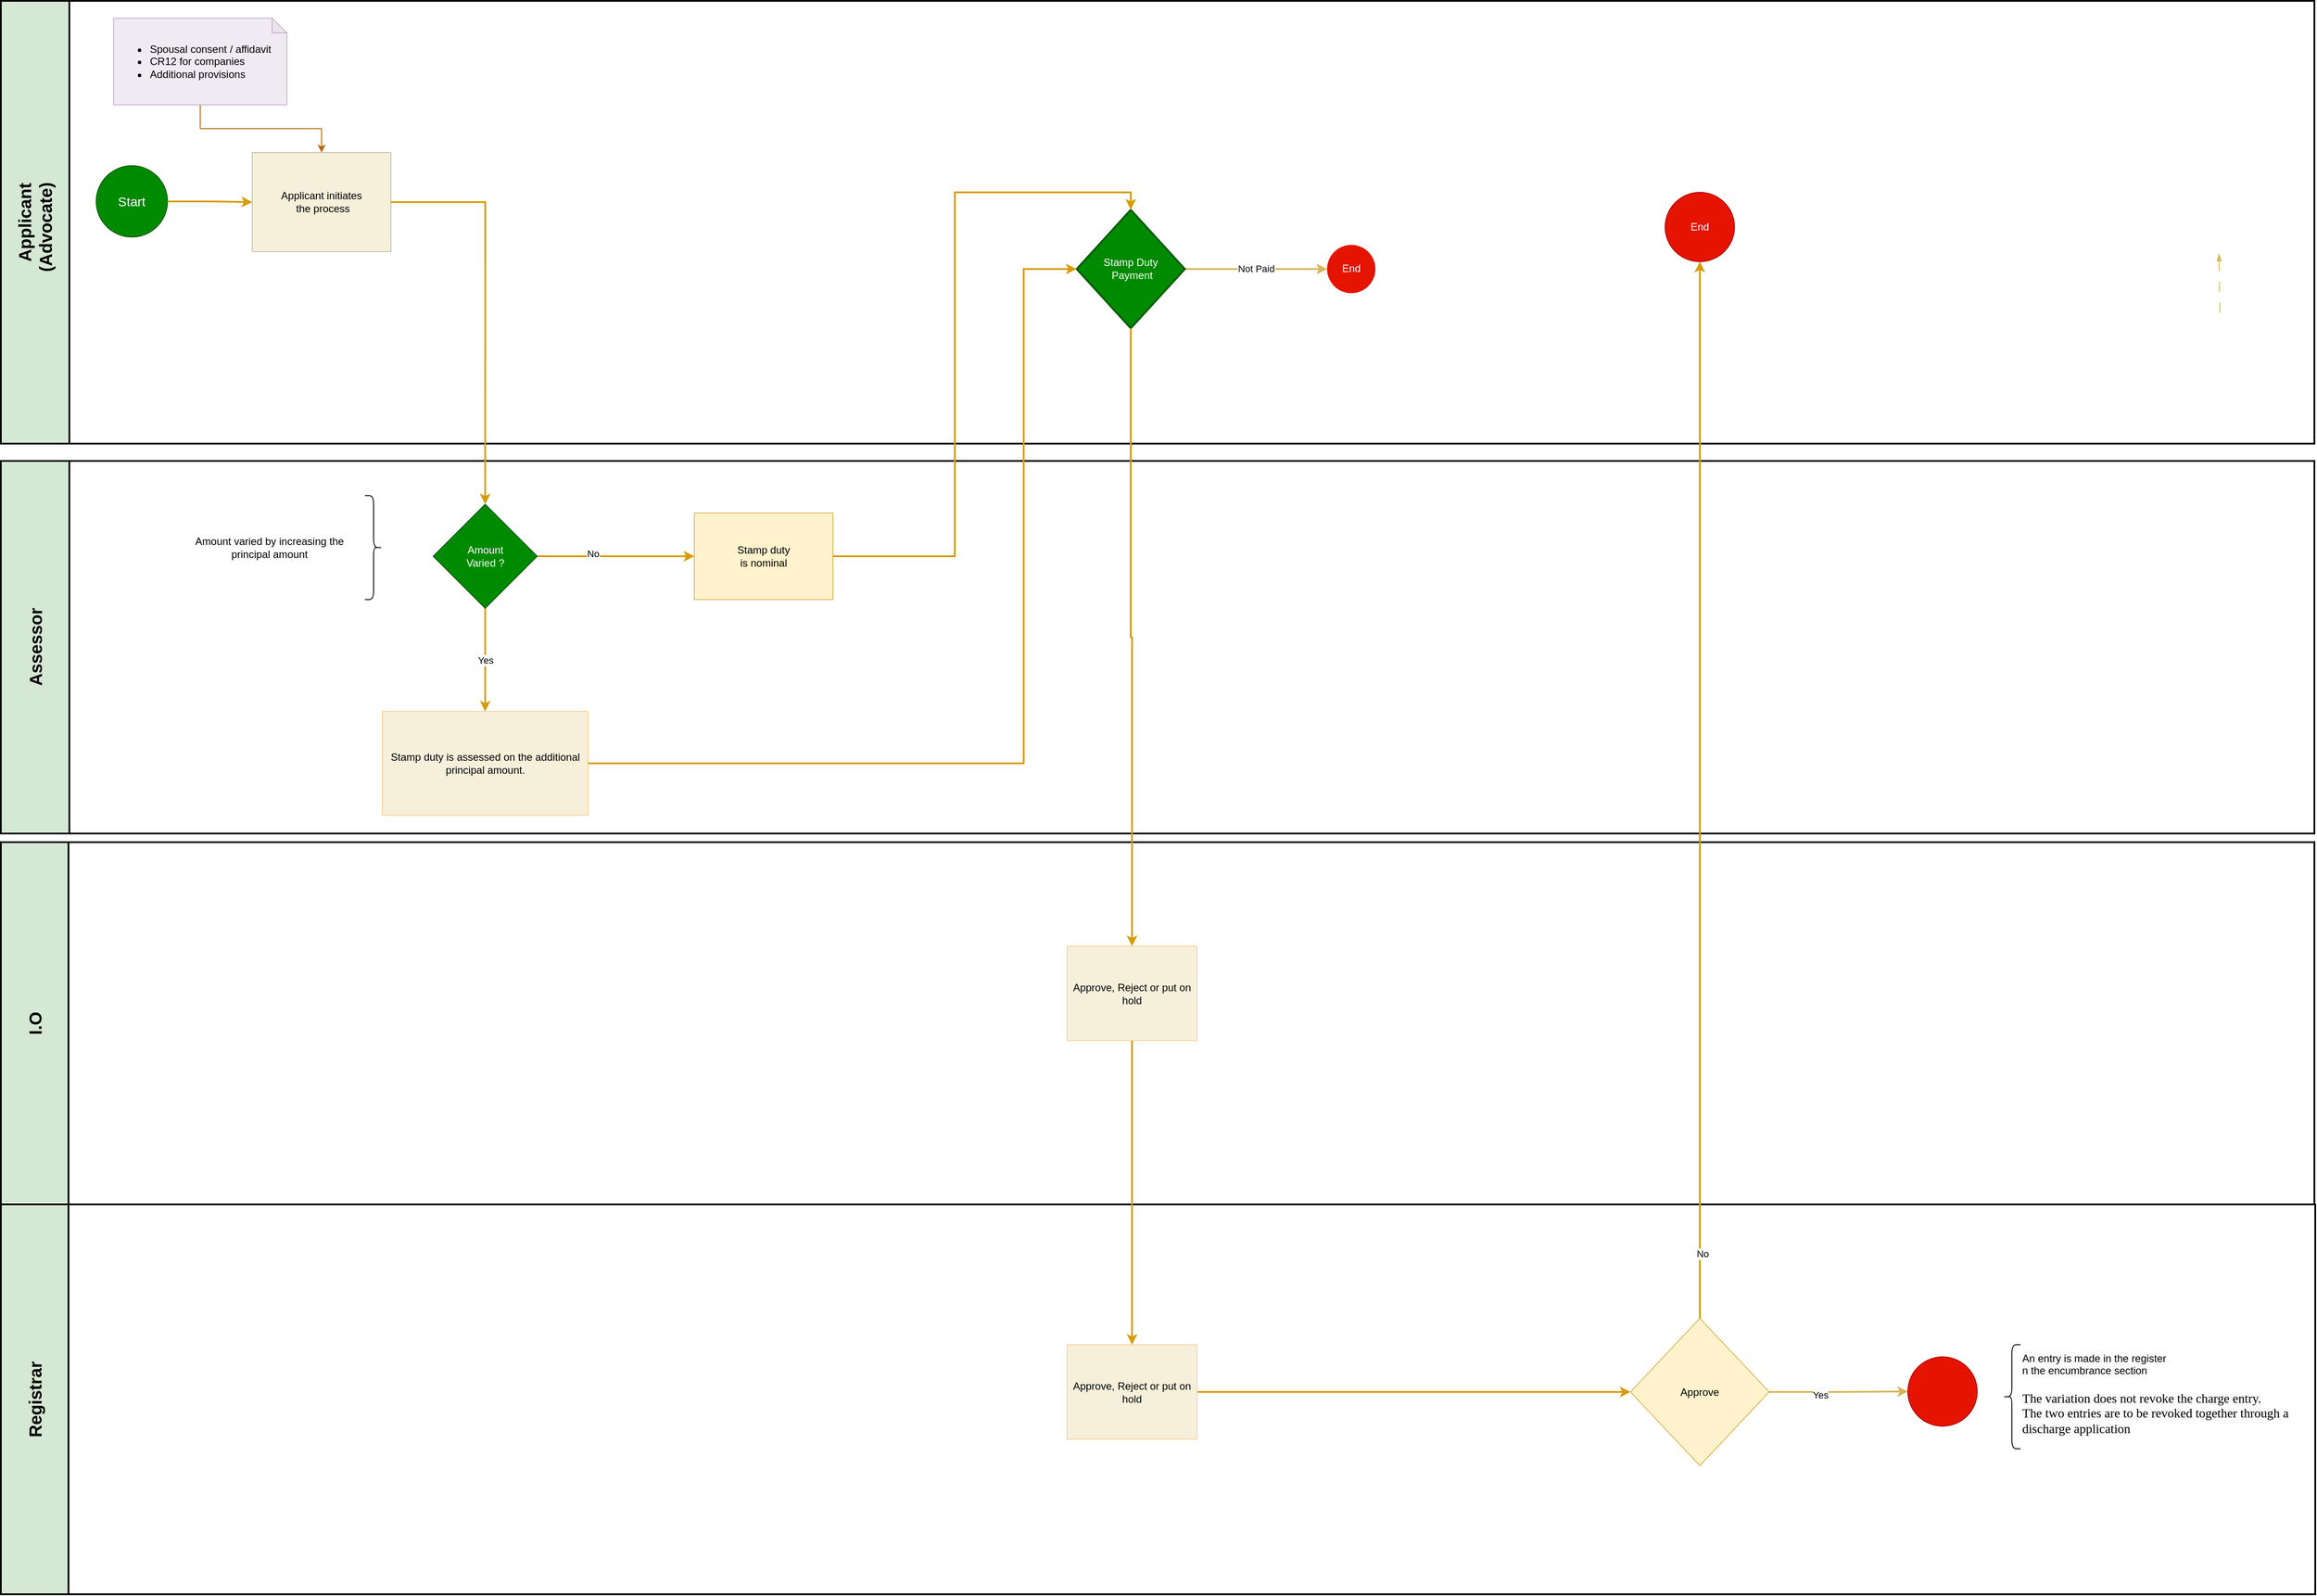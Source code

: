<mxfile version="21.5.0" type="github">
  <diagram name="Page-1" id="AjozA_RbJ2yxUwryUioa">
    <mxGraphModel dx="2970" dy="1313" grid="1" gridSize="10" guides="1" tooltips="1" connect="1" arrows="1" fold="1" page="1" pageScale="1" pageWidth="850" pageHeight="1100" math="0" shadow="0">
      <root>
        <mxCell id="0" />
        <mxCell id="1" parent="0" />
        <mxCell id="_3_pNUlGzNJkoDfwL2cG-1" value="&lt;font style=&quot;font-size: 20px;&quot;&gt;Applicant &lt;br&gt;(Advocate)&amp;nbsp;&amp;nbsp;&lt;/font&gt;" style="swimlane;horizontal=0;whiteSpace=wrap;html=1;startSize=79;fillColor=#d5e8d4;strokeColor=#000000;strokeWidth=2;" parent="1" vertex="1">
          <mxGeometry x="-800" y="9" width="2669" height="510.995" as="geometry" />
        </mxCell>
        <mxCell id="_3_pNUlGzNJkoDfwL2cG-2" value="&lt;span style=&quot;&quot;&gt;Applicant initiates&lt;br&gt;&amp;nbsp;the process&lt;br&gt;    &lt;/span&gt;" style="rounded=0;whiteSpace=wrap;html=1;fillColor=#F6EFDA;strokeColor=#c5bfae;" parent="_3_pNUlGzNJkoDfwL2cG-1" vertex="1">
          <mxGeometry x="290" y="174.995" width="160" height="114.5" as="geometry" />
        </mxCell>
        <mxCell id="NsM2Cb3-0BHwD_RPNt5x-1" style="edgeStyle=orthogonalEdgeStyle;rounded=0;orthogonalLoop=1;jettySize=auto;html=1;entryX=0.5;entryY=0;entryDx=0;entryDy=0;fillColor=#fad7ac;strokeColor=#b46504;" edge="1" parent="_3_pNUlGzNJkoDfwL2cG-1" source="_3_pNUlGzNJkoDfwL2cG-5" target="_3_pNUlGzNJkoDfwL2cG-2">
          <mxGeometry relative="1" as="geometry" />
        </mxCell>
        <mxCell id="_3_pNUlGzNJkoDfwL2cG-5" value="&lt;blockquote style=&quot;margin: 0 0 0 40px; border: none; padding: 0px;&quot;&gt;&lt;/blockquote&gt;&lt;blockquote style=&quot;margin: 0 0 0 40px; border: none; padding: 0px;&quot;&gt;&lt;/blockquote&gt;&lt;span style=&quot;background-color: initial;&quot;&gt;&lt;div style=&quot;&quot;&gt;&lt;ul&gt;&lt;li&gt;Spousal consent / affidavit&lt;/li&gt;&lt;li&gt;CR12 for companies&lt;/li&gt;&lt;li&gt;Additional provisions&lt;/li&gt;&lt;/ul&gt;&lt;/div&gt;&lt;/span&gt;" style="shape=note;whiteSpace=wrap;html=1;backgroundOutline=1;darkOpacity=0.05;size=17;align=left;fillColor=#e1d5e7;strokeColor=#9673a6;opacity=50;" parent="_3_pNUlGzNJkoDfwL2cG-1" vertex="1">
          <mxGeometry x="130" y="20" width="200" height="100" as="geometry" />
        </mxCell>
        <mxCell id="_3_pNUlGzNJkoDfwL2cG-6" value="&lt;font style=&quot;font-size: 15px;&quot; color=&quot;#ffffff&quot;&gt;Start&lt;/font&gt;" style="ellipse;whiteSpace=wrap;html=1;aspect=fixed;fillColor=#008a00;strokeColor=#005700;fontColor=#ffffff;" parent="_3_pNUlGzNJkoDfwL2cG-1" vertex="1">
          <mxGeometry x="110" y="190.31" width="82.25" height="82.25" as="geometry" />
        </mxCell>
        <mxCell id="_3_pNUlGzNJkoDfwL2cG-7" style="edgeStyle=orthogonalEdgeStyle;rounded=0;orthogonalLoop=1;jettySize=auto;html=1;entryX=0;entryY=0.5;entryDx=0;entryDy=0;strokeColor=#d79b00;fillColor=#ffe6cc;strokeWidth=2;" parent="_3_pNUlGzNJkoDfwL2cG-1" source="_3_pNUlGzNJkoDfwL2cG-6" target="_3_pNUlGzNJkoDfwL2cG-2" edge="1">
          <mxGeometry relative="1" as="geometry" />
        </mxCell>
        <mxCell id="_3_pNUlGzNJkoDfwL2cG-15" style="edgeStyle=orthogonalEdgeStyle;rounded=0;orthogonalLoop=1;jettySize=auto;html=1;entryX=0.5;entryY=0;entryDx=0;entryDy=0;dashed=1;dashPattern=12 12;fillColor=#fff2cc;strokeColor=#d6b656;endArrow=none;endFill=0;startArrow=blockThin;startFill=1;" parent="_3_pNUlGzNJkoDfwL2cG-1" edge="1">
          <mxGeometry relative="1" as="geometry">
            <mxPoint x="2559.0" y="291.94" as="sourcePoint" />
            <mxPoint x="2559.875" y="361.62" as="targetPoint" />
          </mxGeometry>
        </mxCell>
        <mxCell id="NsM2Cb3-0BHwD_RPNt5x-12" value="End" style="ellipse;whiteSpace=wrap;html=1;aspect=fixed;fillColor=#e51400;fontColor=#ffffff;strokeColor=none;" vertex="1" parent="_3_pNUlGzNJkoDfwL2cG-1">
          <mxGeometry x="1530" y="281.62" width="55.75" height="55.75" as="geometry" />
        </mxCell>
        <mxCell id="NsM2Cb3-0BHwD_RPNt5x-13" value="Not Paid" style="edgeStyle=orthogonalEdgeStyle;rounded=0;orthogonalLoop=1;jettySize=auto;html=1;entryX=0;entryY=0.5;entryDx=0;entryDy=0;fillColor=#fff2cc;strokeColor=#d6b656;strokeWidth=2;" edge="1" parent="_3_pNUlGzNJkoDfwL2cG-1" source="NsM2Cb3-0BHwD_RPNt5x-14" target="NsM2Cb3-0BHwD_RPNt5x-12">
          <mxGeometry relative="1" as="geometry" />
        </mxCell>
        <mxCell id="NsM2Cb3-0BHwD_RPNt5x-14" value="Stamp Duty&lt;br&gt;&amp;nbsp;Payment&lt;font style=&quot;font-size: 13px;&quot; color=&quot;#ffffff&quot;&gt;&lt;span style=&quot;&quot;&gt;&lt;br&gt;&lt;/span&gt;&lt;/font&gt;" style="strokeWidth=2;html=1;shape=mxgraph.flowchart.decision;whiteSpace=wrap;fillColor=#008a00;strokeColor=#005700;fontColor=#ffffff;" vertex="1" parent="_3_pNUlGzNJkoDfwL2cG-1">
          <mxGeometry x="1241" y="240.995" width="125" height="137" as="geometry" />
        </mxCell>
        <mxCell id="NsM2Cb3-0BHwD_RPNt5x-35" value="End" style="ellipse;whiteSpace=wrap;html=1;aspect=fixed;fillColor=#e51400;fontColor=#ffffff;strokeColor=#B20000;" vertex="1" parent="_3_pNUlGzNJkoDfwL2cG-1">
          <mxGeometry x="1920" y="221" width="80" height="80" as="geometry" />
        </mxCell>
        <mxCell id="_3_pNUlGzNJkoDfwL2cG-18" value="&lt;font style=&quot;font-size: 20px;&quot;&gt;Registrar&lt;/font&gt;" style="swimlane;horizontal=0;whiteSpace=wrap;html=1;startSize=78;fillColor=#d5e8d4;strokeColor=#000000;strokeWidth=2;" parent="1" vertex="1">
          <mxGeometry x="-800" y="1398" width="2670" height="450" as="geometry" />
        </mxCell>
        <mxCell id="_3_pNUlGzNJkoDfwL2cG-27" value="" style="edgeStyle=orthogonalEdgeStyle;rounded=0;orthogonalLoop=1;jettySize=auto;html=1;entryX=0;entryY=0.5;entryDx=0;entryDy=0;strokeWidth=2;fillColor=#fff2cc;strokeColor=#d6b656;" parent="_3_pNUlGzNJkoDfwL2cG-18" source="_3_pNUlGzNJkoDfwL2cG-28" target="NsM2Cb3-0BHwD_RPNt5x-29" edge="1">
          <mxGeometry relative="1" as="geometry">
            <mxPoint x="2240.0" y="216.515" as="targetPoint" />
          </mxGeometry>
        </mxCell>
        <mxCell id="NsM2Cb3-0BHwD_RPNt5x-32" value="Yes" style="edgeLabel;html=1;align=center;verticalAlign=middle;resizable=0;points=[];" vertex="1" connectable="0" parent="_3_pNUlGzNJkoDfwL2cG-27">
          <mxGeometry x="-0.265" y="-3" relative="1" as="geometry">
            <mxPoint as="offset" />
          </mxGeometry>
        </mxCell>
        <mxCell id="_3_pNUlGzNJkoDfwL2cG-28" value="Approve" style="rhombus;whiteSpace=wrap;html=1;fillColor=#fff2cc;strokeColor=#d6b656;" parent="_3_pNUlGzNJkoDfwL2cG-18" vertex="1">
          <mxGeometry x="1880" y="131.51" width="160" height="170" as="geometry" />
        </mxCell>
        <mxCell id="NsM2Cb3-0BHwD_RPNt5x-26" style="edgeStyle=orthogonalEdgeStyle;rounded=0;orthogonalLoop=1;jettySize=auto;html=1;entryX=0;entryY=0.5;entryDx=0;entryDy=0;strokeWidth=2;fillColor=#ffe6cc;strokeColor=#d79b00;" edge="1" parent="_3_pNUlGzNJkoDfwL2cG-18" source="NsM2Cb3-0BHwD_RPNt5x-24" target="_3_pNUlGzNJkoDfwL2cG-28">
          <mxGeometry relative="1" as="geometry" />
        </mxCell>
        <mxCell id="NsM2Cb3-0BHwD_RPNt5x-24" value="&lt;span style=&quot;&quot;&gt;Approve, Reject or put on hold&lt;br&gt;    &lt;/span&gt;" style="rounded=0;whiteSpace=wrap;html=1;fillColor=#F6EFDA;strokeColor=#fcd19c;" vertex="1" parent="_3_pNUlGzNJkoDfwL2cG-18">
          <mxGeometry x="1230" y="162.01" width="150" height="109" as="geometry" />
        </mxCell>
        <mxCell id="NsM2Cb3-0BHwD_RPNt5x-29" value="" style="ellipse;whiteSpace=wrap;html=1;aspect=fixed;fillColor=#e51400;fontColor=#ffffff;strokeColor=#B20000;" vertex="1" parent="_3_pNUlGzNJkoDfwL2cG-18">
          <mxGeometry x="2200" y="176" width="80" height="80" as="geometry" />
        </mxCell>
        <mxCell id="NsM2Cb3-0BHwD_RPNt5x-30" value="&lt;span style=&quot;color: rgb(0, 0, 0); font-family: Helvetica; font-size: 12px; font-style: normal; font-variant-ligatures: normal; font-variant-caps: normal; font-weight: 400; letter-spacing: normal; orphans: 2; text-align: center; text-indent: 0px; text-transform: none; widows: 2; word-spacing: 0px; -webkit-text-stroke-width: 0px; background-color: rgb(251, 251, 251); text-decoration-thickness: initial; text-decoration-style: initial; text-decoration-color: initial; float: none; display: inline !important;&quot;&gt;An entry is made in the register &lt;br&gt;n the encumbrance section&lt;br&gt;&lt;p style=&quot;line-height:1.38;margin-left: 18pt;text-align: justify;margin-top:12pt;margin-bottom:12pt;&quot; dir=&quot;ltr&quot;&gt;&lt;/p&gt;&lt;div&gt;&lt;/div&gt;&lt;span style=&quot;font-size: 11pt; font-family: &amp;quot;Times New Roman&amp;quot;; background-color: transparent; font-variant-numeric: normal; font-variant-east-asian: normal; font-variant-alternates: normal; vertical-align: baseline;&quot;&gt;The variation does not revoke the charge entry. &lt;br&gt;The two entries are to be revoked together through a discharge application&lt;/span&gt;&lt;p&gt;&lt;/p&gt;&lt;span id=&quot;docs-internal-guid-269ac3c2-7fff-f057-7309-88c6087a591d&quot;&gt;&lt;/span&gt;&lt;/span&gt;" style="text;whiteSpace=wrap;html=1;" vertex="1" parent="_3_pNUlGzNJkoDfwL2cG-18">
          <mxGeometry x="2330" y="163.51" width="320" height="138" as="geometry" />
        </mxCell>
        <mxCell id="NsM2Cb3-0BHwD_RPNt5x-33" value="" style="shape=curlyBracket;whiteSpace=wrap;html=1;rounded=1;labelPosition=left;verticalLabelPosition=middle;align=right;verticalAlign=middle;" vertex="1" parent="_3_pNUlGzNJkoDfwL2cG-18">
          <mxGeometry x="2310" y="162.01" width="20" height="120" as="geometry" />
        </mxCell>
        <mxCell id="_3_pNUlGzNJkoDfwL2cG-39" value="&lt;font style=&quot;font-size: 20px;&quot;&gt;Assessor&lt;br&gt;&lt;/font&gt;" style="swimlane;horizontal=0;whiteSpace=wrap;html=1;startSize=79;fillColor=#d5e8d4;strokeColor=#050505;strokeWidth=2;" parent="1" vertex="1">
          <mxGeometry x="-800" y="540" width="2669" height="430" as="geometry" />
        </mxCell>
        <mxCell id="NsM2Cb3-0BHwD_RPNt5x-7" value="Yes" style="edgeStyle=orthogonalEdgeStyle;rounded=0;orthogonalLoop=1;jettySize=auto;html=1;entryX=0.5;entryY=0;entryDx=0;entryDy=0;fillColor=#ffe6cc;strokeColor=#d79b00;strokeWidth=2;" edge="1" parent="_3_pNUlGzNJkoDfwL2cG-39" source="_3_pNUlGzNJkoDfwL2cG-44" target="_3_pNUlGzNJkoDfwL2cG-48">
          <mxGeometry relative="1" as="geometry" />
        </mxCell>
        <mxCell id="NsM2Cb3-0BHwD_RPNt5x-10" value="" style="edgeStyle=orthogonalEdgeStyle;rounded=0;orthogonalLoop=1;jettySize=auto;html=1;strokeWidth=2;fillColor=#ffe6cc;strokeColor=#d79b00;" edge="1" parent="_3_pNUlGzNJkoDfwL2cG-39" source="_3_pNUlGzNJkoDfwL2cG-44" target="NsM2Cb3-0BHwD_RPNt5x-9">
          <mxGeometry relative="1" as="geometry" />
        </mxCell>
        <mxCell id="NsM2Cb3-0BHwD_RPNt5x-11" value="No" style="edgeLabel;html=1;align=center;verticalAlign=middle;resizable=0;points=[];" vertex="1" connectable="0" parent="NsM2Cb3-0BHwD_RPNt5x-10">
          <mxGeometry x="-0.284" y="3" relative="1" as="geometry">
            <mxPoint x="-1" as="offset" />
          </mxGeometry>
        </mxCell>
        <mxCell id="_3_pNUlGzNJkoDfwL2cG-44" value="Amount&lt;br&gt;Varied ?" style="rhombus;whiteSpace=wrap;html=1;fillColor=#008a00;strokeColor=#005700;rounded=0;fontColor=#ffffff;" parent="_3_pNUlGzNJkoDfwL2cG-39" vertex="1">
          <mxGeometry x="498.75" y="50" width="120" height="120" as="geometry" />
        </mxCell>
        <mxCell id="NsM2Cb3-0BHwD_RPNt5x-4" value="Amount varied by increasing the principal amount" style="text;html=1;strokeColor=none;fillColor=none;align=center;verticalAlign=middle;whiteSpace=wrap;rounded=0;" vertex="1" parent="_3_pNUlGzNJkoDfwL2cG-39">
          <mxGeometry x="220" y="85" width="180" height="30" as="geometry" />
        </mxCell>
        <mxCell id="NsM2Cb3-0BHwD_RPNt5x-5" value="" style="shape=curlyBracket;whiteSpace=wrap;html=1;rounded=1;flipH=1;labelPosition=right;verticalLabelPosition=middle;align=left;verticalAlign=middle;" vertex="1" parent="_3_pNUlGzNJkoDfwL2cG-39">
          <mxGeometry x="420" y="40" width="20" height="120" as="geometry" />
        </mxCell>
        <mxCell id="_3_pNUlGzNJkoDfwL2cG-48" value="&lt;span style=&quot;&quot;&gt;Stamp duty is assessed on the additional principal amount.&lt;br&gt;    &lt;/span&gt;" style="rounded=0;whiteSpace=wrap;html=1;fillColor=#F6EFDA;strokeColor=#fcd19c;" parent="_3_pNUlGzNJkoDfwL2cG-39" vertex="1">
          <mxGeometry x="440" y="289" width="237.5" height="120" as="geometry" />
        </mxCell>
        <mxCell id="NsM2Cb3-0BHwD_RPNt5x-9" value="Stamp duty &lt;br&gt;is nominal" style="whiteSpace=wrap;html=1;fillColor=#fff2cc;strokeColor=#d6b656;rounded=0;" vertex="1" parent="_3_pNUlGzNJkoDfwL2cG-39">
          <mxGeometry x="800" y="60" width="160" height="100" as="geometry" />
        </mxCell>
        <mxCell id="_3_pNUlGzNJkoDfwL2cG-47" value="&lt;font style=&quot;font-size: 20px;&quot;&gt;I.O&lt;/font&gt;" style="swimlane;horizontal=0;whiteSpace=wrap;html=1;startSize=78;fillColor=#d5e8d4;strokeColor=#000000;strokeWidth=2;" parent="1" vertex="1">
          <mxGeometry x="-800" y="980" width="2669" height="418" as="geometry" />
        </mxCell>
        <mxCell id="_3_pNUlGzNJkoDfwL2cG-20" value="&lt;span style=&quot;&quot;&gt;Approve, Reject or put on hold&lt;br&gt;    &lt;/span&gt;" style="rounded=0;whiteSpace=wrap;html=1;fillColor=#F6EFDA;strokeColor=#fcd19c;" parent="_3_pNUlGzNJkoDfwL2cG-47" vertex="1">
          <mxGeometry x="1230" y="120" width="150" height="109" as="geometry" />
        </mxCell>
        <mxCell id="_3_pNUlGzNJkoDfwL2cG-11" style="edgeStyle=orthogonalEdgeStyle;rounded=0;orthogonalLoop=1;jettySize=auto;html=1;entryX=0.5;entryY=0;entryDx=0;entryDy=0;strokeWidth=2;fillColor=#ffe6cc;strokeColor=#d79b00;" parent="1" source="_3_pNUlGzNJkoDfwL2cG-2" target="_3_pNUlGzNJkoDfwL2cG-44" edge="1">
          <mxGeometry relative="1" as="geometry">
            <mxPoint x="-184.0" y="232.435" as="targetPoint" />
          </mxGeometry>
        </mxCell>
        <mxCell id="NsM2Cb3-0BHwD_RPNt5x-15" style="edgeStyle=orthogonalEdgeStyle;rounded=0;orthogonalLoop=1;jettySize=auto;html=1;entryX=0;entryY=0.5;entryDx=0;entryDy=0;entryPerimeter=0;strokeWidth=2;fillColor=#ffe6cc;strokeColor=#d79b00;" edge="1" parent="1" source="_3_pNUlGzNJkoDfwL2cG-48" target="NsM2Cb3-0BHwD_RPNt5x-14">
          <mxGeometry relative="1" as="geometry">
            <mxPoint x="320" y="398.5" as="targetPoint" />
            <Array as="points">
              <mxPoint x="380" y="889" />
              <mxPoint x="380" y="318" />
            </Array>
          </mxGeometry>
        </mxCell>
        <mxCell id="NsM2Cb3-0BHwD_RPNt5x-17" style="edgeStyle=orthogonalEdgeStyle;rounded=0;orthogonalLoop=1;jettySize=auto;html=1;entryX=0.5;entryY=0;entryDx=0;entryDy=0;entryPerimeter=0;strokeWidth=2;fillColor=#ffe6cc;strokeColor=#d79b00;" edge="1" parent="1" source="NsM2Cb3-0BHwD_RPNt5x-9" target="NsM2Cb3-0BHwD_RPNt5x-14">
          <mxGeometry relative="1" as="geometry">
            <mxPoint x="240" y="348.5" as="targetPoint" />
          </mxGeometry>
        </mxCell>
        <mxCell id="NsM2Cb3-0BHwD_RPNt5x-23" style="edgeStyle=orthogonalEdgeStyle;rounded=0;orthogonalLoop=1;jettySize=auto;html=1;entryX=0.5;entryY=0;entryDx=0;entryDy=0;strokeWidth=2;fillColor=#ffe6cc;strokeColor=#d79b00;" edge="1" parent="1" source="NsM2Cb3-0BHwD_RPNt5x-14" target="_3_pNUlGzNJkoDfwL2cG-20">
          <mxGeometry relative="1" as="geometry" />
        </mxCell>
        <mxCell id="NsM2Cb3-0BHwD_RPNt5x-25" value="" style="edgeStyle=orthogonalEdgeStyle;rounded=0;orthogonalLoop=1;jettySize=auto;html=1;strokeWidth=2;fillColor=#ffe6cc;strokeColor=#d79b00;" edge="1" parent="1" source="_3_pNUlGzNJkoDfwL2cG-20" target="NsM2Cb3-0BHwD_RPNt5x-24">
          <mxGeometry relative="1" as="geometry" />
        </mxCell>
        <mxCell id="NsM2Cb3-0BHwD_RPNt5x-34" style="edgeStyle=orthogonalEdgeStyle;rounded=0;orthogonalLoop=1;jettySize=auto;html=1;entryX=0.5;entryY=1;entryDx=0;entryDy=0;strokeWidth=2;fillColor=#ffe6cc;strokeColor=#d79b00;" edge="1" parent="1" source="_3_pNUlGzNJkoDfwL2cG-28" target="NsM2Cb3-0BHwD_RPNt5x-35">
          <mxGeometry relative="1" as="geometry">
            <mxPoint x="1160" y="330" as="targetPoint" />
          </mxGeometry>
        </mxCell>
        <mxCell id="NsM2Cb3-0BHwD_RPNt5x-36" value="No" style="edgeLabel;html=1;align=center;verticalAlign=middle;resizable=0;points=[];" vertex="1" connectable="0" parent="NsM2Cb3-0BHwD_RPNt5x-34">
          <mxGeometry x="-0.875" y="-3" relative="1" as="geometry">
            <mxPoint y="1" as="offset" />
          </mxGeometry>
        </mxCell>
      </root>
    </mxGraphModel>
  </diagram>
</mxfile>
